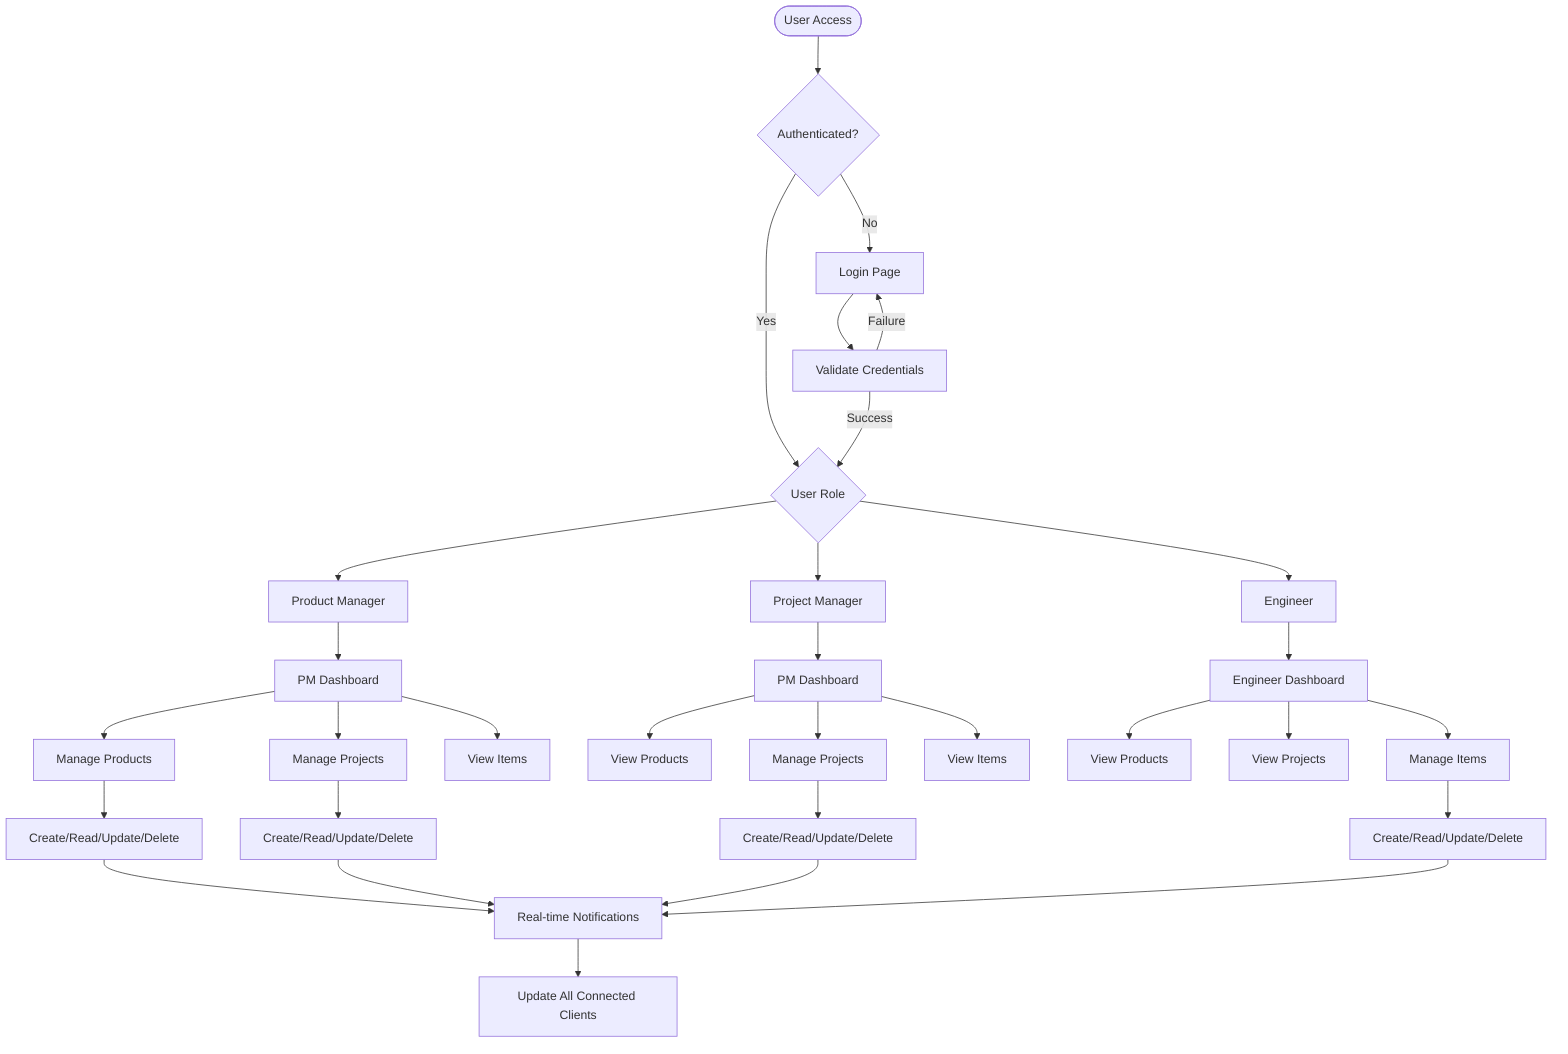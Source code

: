 flowchart TD
    Start([User Access]) --> Auth{Authenticated?}
    Auth -->|No| Login[Login Page]
    Auth -->|Yes| Role{User Role}
    
    Login --> Validate[Validate Credentials]
    Validate -->|Success| Role
    Validate -->|Failure| Login
    
    Role --> PM[Product Manager]
    Role --> PJM[Project Manager]
    Role --> ENG[Engineer]
    
    PM --> PMDash[PM Dashboard]
    PJM --> PJMDash[PM Dashboard]
    ENG --> ENGDash[Engineer Dashboard]
    
    PMDash --> Products[Manage Products]
    PMDash --> Projects[Manage Projects]
    PMDash --> ViewItems[View Items]
    
    PJMDash --> ViewProducts[View Products]
    PJMDash --> ManageProjects[Manage Projects]
    PJMDash --> ViewItems2[View Items]
    
    ENGDash --> ViewProducts2[View Products]
    ENGDash --> ViewProjects[View Projects]
    ENGDash --> ManageItems[Manage Items]
    
    Products --> CRUD1[Create/Read/Update/Delete]
    Projects --> CRUD2[Create/Read/Update/Delete]
    ManageProjects --> CRUD3[Create/Read/Update/Delete]
    ManageItems --> CRUD4[Create/Read/Update/Delete]
    
    CRUD1 --> Notify[Real-time Notifications]
    CRUD2 --> Notify
    CRUD3 --> Notify
    CRUD4 --> Notify
    
    Notify --> Update[Update All Connected Clients]